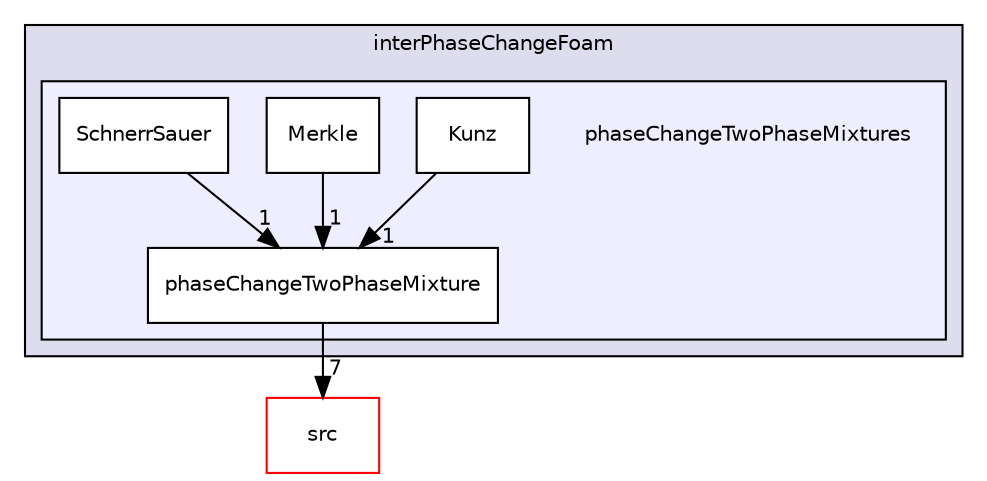 digraph "applications/solvers/multiphase/interPhaseChangeFoam/phaseChangeTwoPhaseMixtures" {
  bgcolor=transparent;
  compound=true
  node [ fontsize="10", fontname="Helvetica"];
  edge [ labelfontsize="10", labelfontname="Helvetica"];
  subgraph clusterdir_072f0e2674ae04115e1196cfcbf8d2aa {
    graph [ bgcolor="#ddddee", pencolor="black", label="interPhaseChangeFoam" fontname="Helvetica", fontsize="10", URL="dir_072f0e2674ae04115e1196cfcbf8d2aa.html"]
  subgraph clusterdir_428d76558bf17b61b63e4dbf2a2e5401 {
    graph [ bgcolor="#eeeeff", pencolor="black", label="" URL="dir_428d76558bf17b61b63e4dbf2a2e5401.html"];
    dir_428d76558bf17b61b63e4dbf2a2e5401 [shape=plaintext label="phaseChangeTwoPhaseMixtures"];
    dir_a38fbfd2725be097781c915bf944a088 [shape=box label="Kunz" color="black" fillcolor="white" style="filled" URL="dir_a38fbfd2725be097781c915bf944a088.html"];
    dir_301e10e4ec80ffb7d6de7678b8cd68a2 [shape=box label="Merkle" color="black" fillcolor="white" style="filled" URL="dir_301e10e4ec80ffb7d6de7678b8cd68a2.html"];
    dir_21e893d6b4a0ab8f17bf121752a23206 [shape=box label="phaseChangeTwoPhaseMixture" color="black" fillcolor="white" style="filled" URL="dir_21e893d6b4a0ab8f17bf121752a23206.html"];
    dir_b3a69e1e896de06609f27ea2da8836cf [shape=box label="SchnerrSauer" color="black" fillcolor="white" style="filled" URL="dir_b3a69e1e896de06609f27ea2da8836cf.html"];
  }
  }
  dir_68267d1309a1af8e8297ef4c3efbcdba [shape=box label="src" color="red" URL="dir_68267d1309a1af8e8297ef4c3efbcdba.html"];
  dir_b3a69e1e896de06609f27ea2da8836cf->dir_21e893d6b4a0ab8f17bf121752a23206 [headlabel="1", labeldistance=1.5 headhref="dir_000168_000167.html"];
  dir_301e10e4ec80ffb7d6de7678b8cd68a2->dir_21e893d6b4a0ab8f17bf121752a23206 [headlabel="1", labeldistance=1.5 headhref="dir_000166_000167.html"];
  dir_21e893d6b4a0ab8f17bf121752a23206->dir_68267d1309a1af8e8297ef4c3efbcdba [headlabel="7", labeldistance=1.5 headhref="dir_000167_000736.html"];
  dir_a38fbfd2725be097781c915bf944a088->dir_21e893d6b4a0ab8f17bf121752a23206 [headlabel="1", labeldistance=1.5 headhref="dir_000165_000167.html"];
}
